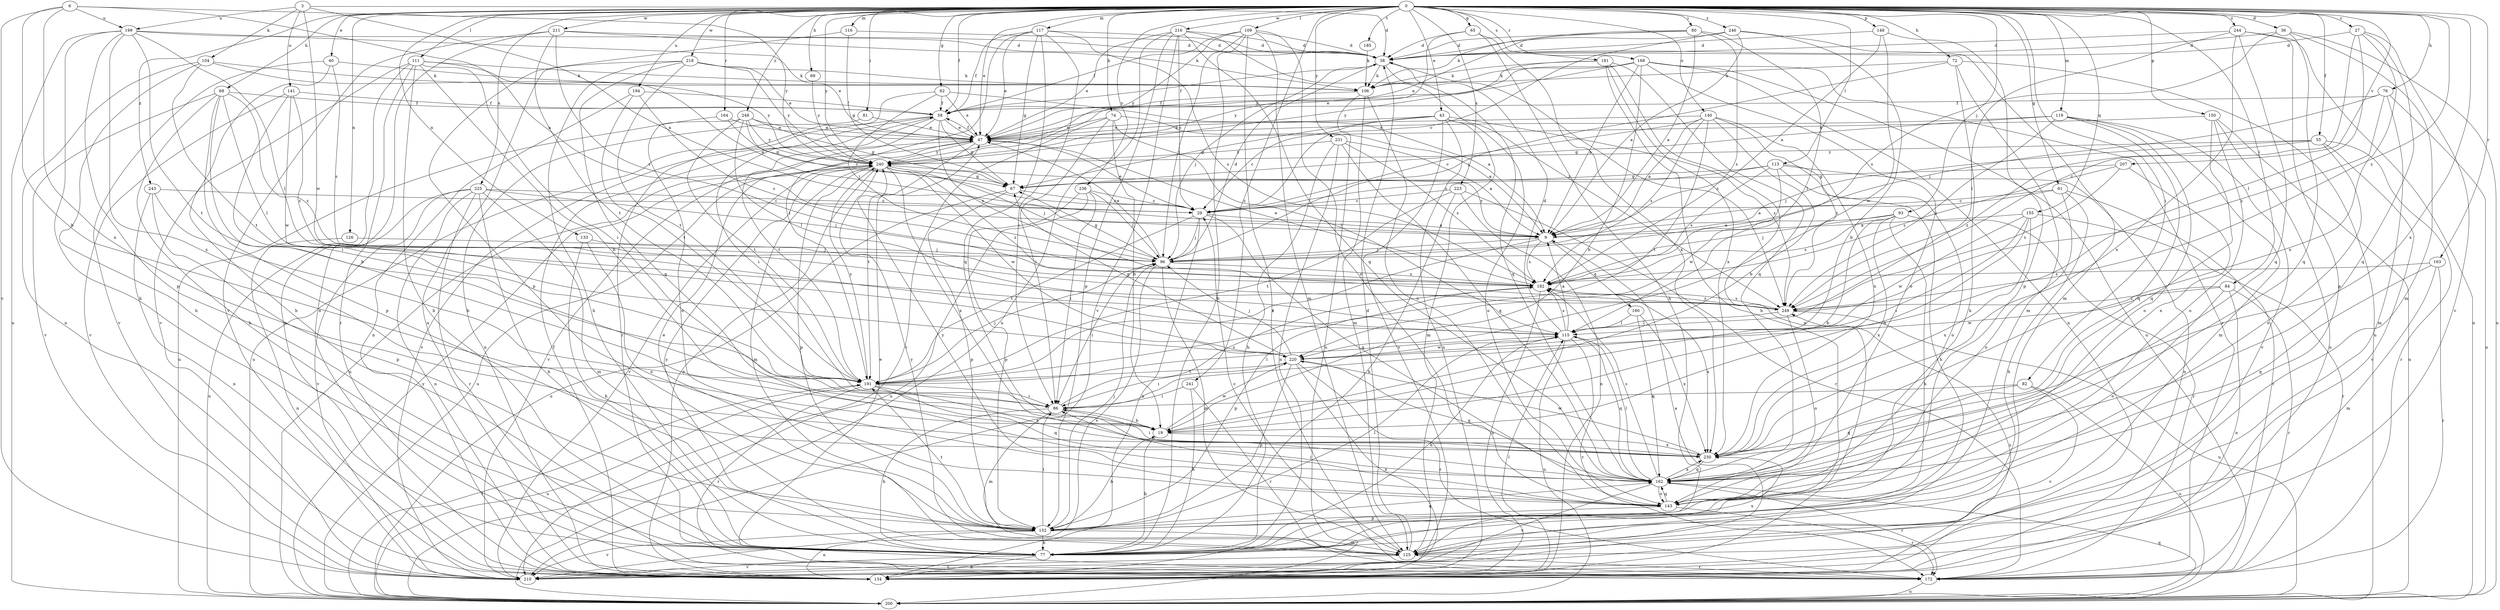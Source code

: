 strict digraph  {
0;
3;
6;
9;
19;
27;
29;
36;
38;
40;
43;
47;
55;
58;
61;
62;
65;
67;
68;
69;
72;
74;
76;
77;
80;
81;
82;
84;
86;
93;
96;
104;
106;
109;
111;
113;
115;
116;
117;
119;
125;
126;
133;
134;
140;
141;
143;
148;
150;
152;
155;
160;
162;
163;
164;
168;
172;
181;
182;
185;
191;
194;
199;
200;
207;
210;
211;
216;
218;
220;
223;
225;
230;
231;
236;
240;
241;
243;
244;
246;
248;
249;
0 -> 27  [label=c];
0 -> 36  [label=d];
0 -> 40  [label=e];
0 -> 43  [label=e];
0 -> 47  [label=e];
0 -> 55  [label=f];
0 -> 58  [label=f];
0 -> 61  [label=g];
0 -> 62  [label=g];
0 -> 65  [label=g];
0 -> 68  [label=h];
0 -> 69  [label=h];
0 -> 72  [label=h];
0 -> 74  [label=h];
0 -> 76  [label=h];
0 -> 80  [label=i];
0 -> 81  [label=i];
0 -> 82  [label=i];
0 -> 84  [label=i];
0 -> 93  [label=j];
0 -> 109  [label=l];
0 -> 111  [label=l];
0 -> 113  [label=l];
0 -> 116  [label=m];
0 -> 117  [label=m];
0 -> 119  [label=m];
0 -> 126  [label=n];
0 -> 133  [label=n];
0 -> 140  [label=o];
0 -> 148  [label=p];
0 -> 150  [label=p];
0 -> 155  [label=q];
0 -> 163  [label=r];
0 -> 164  [label=r];
0 -> 168  [label=r];
0 -> 181  [label=s];
0 -> 185  [label=t];
0 -> 194  [label=u];
0 -> 207  [label=v];
0 -> 211  [label=w];
0 -> 216  [label=w];
0 -> 218  [label=w];
0 -> 223  [label=x];
0 -> 225  [label=x];
0 -> 230  [label=x];
0 -> 231  [label=y];
0 -> 236  [label=y];
0 -> 240  [label=y];
0 -> 241  [label=z];
0 -> 243  [label=z];
0 -> 244  [label=z];
0 -> 246  [label=z];
0 -> 248  [label=z];
0 -> 249  [label=z];
3 -> 9  [label=a];
3 -> 38  [label=d];
3 -> 104  [label=k];
3 -> 141  [label=o];
3 -> 199  [label=u];
3 -> 220  [label=w];
6 -> 9  [label=a];
6 -> 19  [label=b];
6 -> 199  [label=u];
6 -> 210  [label=v];
6 -> 230  [label=x];
6 -> 240  [label=y];
9 -> 96  [label=j];
9 -> 160  [label=q];
9 -> 182  [label=s];
9 -> 191  [label=t];
9 -> 240  [label=y];
19 -> 77  [label=h];
19 -> 220  [label=w];
19 -> 230  [label=x];
27 -> 38  [label=d];
27 -> 115  [label=l];
27 -> 162  [label=q];
27 -> 210  [label=v];
27 -> 230  [label=x];
27 -> 249  [label=z];
29 -> 9  [label=a];
29 -> 47  [label=e];
29 -> 96  [label=j];
29 -> 134  [label=n];
29 -> 162  [label=q];
29 -> 191  [label=t];
36 -> 38  [label=d];
36 -> 125  [label=m];
36 -> 162  [label=q];
36 -> 182  [label=s];
36 -> 200  [label=u];
38 -> 58  [label=f];
38 -> 96  [label=j];
38 -> 106  [label=k];
38 -> 162  [label=q];
38 -> 249  [label=z];
40 -> 77  [label=h];
40 -> 106  [label=k];
40 -> 182  [label=s];
40 -> 210  [label=v];
43 -> 29  [label=c];
43 -> 47  [label=e];
43 -> 67  [label=g];
43 -> 125  [label=m];
43 -> 134  [label=n];
43 -> 143  [label=o];
43 -> 210  [label=v];
43 -> 249  [label=z];
47 -> 58  [label=f];
47 -> 191  [label=t];
47 -> 200  [label=u];
47 -> 210  [label=v];
47 -> 240  [label=y];
55 -> 96  [label=j];
55 -> 143  [label=o];
55 -> 172  [label=r];
55 -> 210  [label=v];
55 -> 240  [label=y];
55 -> 249  [label=z];
58 -> 47  [label=e];
58 -> 67  [label=g];
58 -> 86  [label=i];
58 -> 182  [label=s];
58 -> 191  [label=t];
58 -> 200  [label=u];
58 -> 210  [label=v];
61 -> 9  [label=a];
61 -> 29  [label=c];
61 -> 77  [label=h];
61 -> 143  [label=o];
61 -> 172  [label=r];
62 -> 9  [label=a];
62 -> 47  [label=e];
62 -> 58  [label=f];
62 -> 96  [label=j];
62 -> 172  [label=r];
65 -> 38  [label=d];
65 -> 77  [label=h];
65 -> 230  [label=x];
65 -> 240  [label=y];
67 -> 29  [label=c];
67 -> 152  [label=p];
67 -> 200  [label=u];
68 -> 19  [label=b];
68 -> 58  [label=f];
68 -> 77  [label=h];
68 -> 115  [label=l];
68 -> 152  [label=p];
68 -> 210  [label=v];
68 -> 249  [label=z];
69 -> 240  [label=y];
72 -> 77  [label=h];
72 -> 96  [label=j];
72 -> 106  [label=k];
72 -> 125  [label=m];
72 -> 200  [label=u];
74 -> 9  [label=a];
74 -> 19  [label=b];
74 -> 47  [label=e];
74 -> 86  [label=i];
74 -> 115  [label=l];
74 -> 210  [label=v];
76 -> 58  [label=f];
76 -> 96  [label=j];
76 -> 125  [label=m];
76 -> 200  [label=u];
76 -> 249  [label=z];
77 -> 134  [label=n];
77 -> 210  [label=v];
77 -> 240  [label=y];
80 -> 9  [label=a];
80 -> 38  [label=d];
80 -> 47  [label=e];
80 -> 106  [label=k];
80 -> 115  [label=l];
80 -> 182  [label=s];
81 -> 47  [label=e];
81 -> 134  [label=n];
82 -> 86  [label=i];
82 -> 162  [label=q];
82 -> 200  [label=u];
82 -> 210  [label=v];
84 -> 134  [label=n];
84 -> 143  [label=o];
84 -> 172  [label=r];
84 -> 220  [label=w];
84 -> 249  [label=z];
86 -> 19  [label=b];
86 -> 77  [label=h];
86 -> 125  [label=m];
86 -> 182  [label=s];
93 -> 9  [label=a];
93 -> 19  [label=b];
93 -> 77  [label=h];
93 -> 96  [label=j];
93 -> 172  [label=r];
93 -> 182  [label=s];
93 -> 230  [label=x];
96 -> 38  [label=d];
96 -> 47  [label=e];
96 -> 67  [label=g];
96 -> 86  [label=i];
96 -> 125  [label=m];
96 -> 182  [label=s];
96 -> 210  [label=v];
104 -> 77  [label=h];
104 -> 106  [label=k];
104 -> 134  [label=n];
104 -> 191  [label=t];
104 -> 240  [label=y];
106 -> 58  [label=f];
106 -> 125  [label=m];
106 -> 143  [label=o];
106 -> 200  [label=u];
109 -> 38  [label=d];
109 -> 58  [label=f];
109 -> 77  [label=h];
109 -> 96  [label=j];
109 -> 125  [label=m];
109 -> 143  [label=o];
109 -> 172  [label=r];
109 -> 240  [label=y];
111 -> 9  [label=a];
111 -> 19  [label=b];
111 -> 77  [label=h];
111 -> 86  [label=i];
111 -> 106  [label=k];
111 -> 134  [label=n];
111 -> 172  [label=r];
111 -> 210  [label=v];
113 -> 29  [label=c];
113 -> 67  [label=g];
113 -> 77  [label=h];
113 -> 134  [label=n];
113 -> 143  [label=o];
113 -> 182  [label=s];
113 -> 220  [label=w];
115 -> 9  [label=a];
115 -> 38  [label=d];
115 -> 77  [label=h];
115 -> 162  [label=q];
115 -> 172  [label=r];
115 -> 182  [label=s];
115 -> 200  [label=u];
115 -> 220  [label=w];
116 -> 38  [label=d];
116 -> 67  [label=g];
116 -> 152  [label=p];
117 -> 38  [label=d];
117 -> 47  [label=e];
117 -> 58  [label=f];
117 -> 67  [label=g];
117 -> 86  [label=i];
117 -> 162  [label=q];
117 -> 182  [label=s];
117 -> 191  [label=t];
119 -> 47  [label=e];
119 -> 67  [label=g];
119 -> 125  [label=m];
119 -> 143  [label=o];
119 -> 162  [label=q];
119 -> 210  [label=v];
119 -> 249  [label=z];
125 -> 29  [label=c];
125 -> 38  [label=d];
125 -> 172  [label=r];
125 -> 210  [label=v];
125 -> 230  [label=x];
125 -> 240  [label=y];
126 -> 96  [label=j];
126 -> 134  [label=n];
133 -> 77  [label=h];
133 -> 96  [label=j];
133 -> 143  [label=o];
134 -> 58  [label=f];
134 -> 115  [label=l];
134 -> 249  [label=z];
140 -> 9  [label=a];
140 -> 19  [label=b];
140 -> 29  [label=c];
140 -> 47  [label=e];
140 -> 182  [label=s];
140 -> 191  [label=t];
140 -> 230  [label=x];
140 -> 249  [label=z];
141 -> 58  [label=f];
141 -> 86  [label=i];
141 -> 210  [label=v];
141 -> 220  [label=w];
141 -> 249  [label=z];
143 -> 86  [label=i];
143 -> 152  [label=p];
143 -> 162  [label=q];
143 -> 172  [label=r];
143 -> 240  [label=y];
148 -> 9  [label=a];
148 -> 38  [label=d];
148 -> 152  [label=p];
148 -> 220  [label=w];
150 -> 47  [label=e];
150 -> 134  [label=n];
150 -> 143  [label=o];
150 -> 162  [label=q];
150 -> 200  [label=u];
152 -> 19  [label=b];
152 -> 47  [label=e];
152 -> 77  [label=h];
152 -> 86  [label=i];
152 -> 96  [label=j];
152 -> 115  [label=l];
152 -> 125  [label=m];
152 -> 134  [label=n];
152 -> 162  [label=q];
152 -> 191  [label=t];
152 -> 210  [label=v];
155 -> 9  [label=a];
155 -> 19  [label=b];
155 -> 86  [label=i];
155 -> 172  [label=r];
155 -> 220  [label=w];
155 -> 230  [label=x];
160 -> 115  [label=l];
160 -> 162  [label=q];
160 -> 230  [label=x];
162 -> 115  [label=l];
162 -> 143  [label=o];
162 -> 172  [label=r];
162 -> 182  [label=s];
162 -> 210  [label=v];
162 -> 230  [label=x];
163 -> 125  [label=m];
163 -> 162  [label=q];
163 -> 172  [label=r];
163 -> 182  [label=s];
164 -> 47  [label=e];
164 -> 67  [label=g];
164 -> 200  [label=u];
168 -> 9  [label=a];
168 -> 19  [label=b];
168 -> 47  [label=e];
168 -> 106  [label=k];
168 -> 134  [label=n];
168 -> 143  [label=o];
168 -> 172  [label=r];
168 -> 200  [label=u];
168 -> 240  [label=y];
172 -> 47  [label=e];
172 -> 200  [label=u];
181 -> 77  [label=h];
181 -> 106  [label=k];
181 -> 134  [label=n];
181 -> 162  [label=q];
181 -> 230  [label=x];
181 -> 240  [label=y];
182 -> 47  [label=e];
182 -> 134  [label=n];
182 -> 152  [label=p];
182 -> 230  [label=x];
182 -> 249  [label=z];
185 -> 106  [label=k];
191 -> 86  [label=i];
191 -> 96  [label=j];
191 -> 115  [label=l];
191 -> 162  [label=q];
191 -> 172  [label=r];
191 -> 200  [label=u];
191 -> 230  [label=x];
191 -> 240  [label=y];
194 -> 58  [label=f];
194 -> 134  [label=n];
194 -> 182  [label=s];
194 -> 191  [label=t];
199 -> 38  [label=d];
199 -> 47  [label=e];
199 -> 77  [label=h];
199 -> 115  [label=l];
199 -> 152  [label=p];
199 -> 191  [label=t];
199 -> 200  [label=u];
199 -> 230  [label=x];
200 -> 162  [label=q];
200 -> 191  [label=t];
200 -> 240  [label=y];
207 -> 67  [label=g];
207 -> 182  [label=s];
207 -> 230  [label=x];
207 -> 249  [label=z];
210 -> 9  [label=a];
211 -> 38  [label=d];
211 -> 106  [label=k];
211 -> 134  [label=n];
211 -> 182  [label=s];
211 -> 191  [label=t];
211 -> 210  [label=v];
216 -> 29  [label=c];
216 -> 38  [label=d];
216 -> 47  [label=e];
216 -> 152  [label=p];
216 -> 162  [label=q];
216 -> 200  [label=u];
216 -> 210  [label=v];
216 -> 249  [label=z];
218 -> 47  [label=e];
218 -> 77  [label=h];
218 -> 106  [label=k];
218 -> 134  [label=n];
218 -> 162  [label=q];
218 -> 191  [label=t];
218 -> 240  [label=y];
220 -> 67  [label=g];
220 -> 86  [label=i];
220 -> 96  [label=j];
220 -> 134  [label=n];
220 -> 152  [label=p];
220 -> 162  [label=q];
220 -> 172  [label=r];
220 -> 191  [label=t];
223 -> 29  [label=c];
223 -> 77  [label=h];
223 -> 134  [label=n];
223 -> 172  [label=r];
223 -> 191  [label=t];
225 -> 29  [label=c];
225 -> 77  [label=h];
225 -> 96  [label=j];
225 -> 125  [label=m];
225 -> 134  [label=n];
225 -> 172  [label=r];
225 -> 200  [label=u];
225 -> 210  [label=v];
230 -> 86  [label=i];
230 -> 162  [label=q];
230 -> 220  [label=w];
231 -> 9  [label=a];
231 -> 77  [label=h];
231 -> 134  [label=n];
231 -> 162  [label=q];
231 -> 182  [label=s];
231 -> 240  [label=y];
236 -> 29  [label=c];
236 -> 86  [label=i];
236 -> 96  [label=j];
236 -> 152  [label=p];
236 -> 200  [label=u];
240 -> 67  [label=g];
240 -> 96  [label=j];
240 -> 125  [label=m];
240 -> 134  [label=n];
240 -> 152  [label=p];
240 -> 200  [label=u];
240 -> 210  [label=v];
240 -> 220  [label=w];
240 -> 230  [label=x];
240 -> 249  [label=z];
241 -> 77  [label=h];
241 -> 86  [label=i];
241 -> 172  [label=r];
243 -> 19  [label=b];
243 -> 29  [label=c];
243 -> 134  [label=n];
243 -> 152  [label=p];
244 -> 38  [label=d];
244 -> 115  [label=l];
244 -> 152  [label=p];
244 -> 162  [label=q];
244 -> 200  [label=u];
244 -> 230  [label=x];
246 -> 9  [label=a];
246 -> 19  [label=b];
246 -> 29  [label=c];
246 -> 38  [label=d];
246 -> 125  [label=m];
248 -> 29  [label=c];
248 -> 47  [label=e];
248 -> 67  [label=g];
248 -> 115  [label=l];
248 -> 143  [label=o];
248 -> 191  [label=t];
248 -> 240  [label=y];
249 -> 115  [label=l];
249 -> 143  [label=o];
249 -> 182  [label=s];
249 -> 200  [label=u];
}
